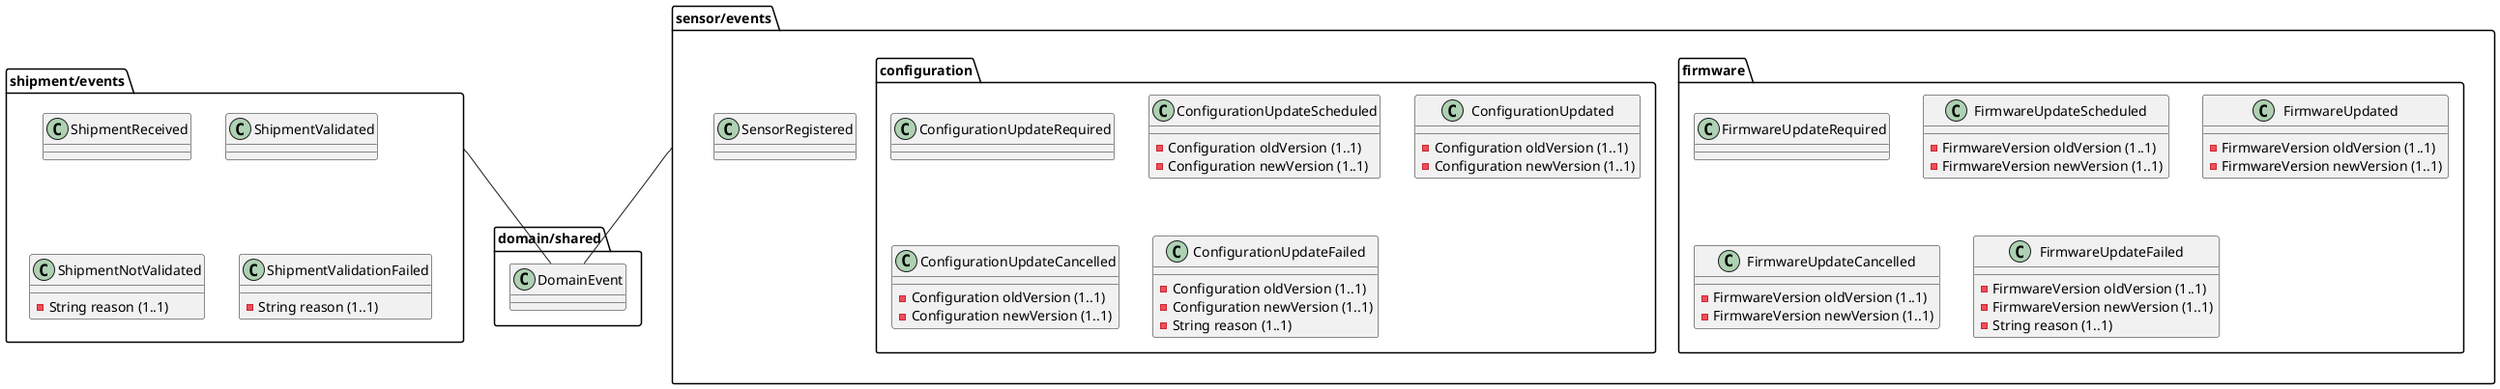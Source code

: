 @startuml

package domain/shared as ds {
  class DomainEvent
}

package shipment/events as she {
  class ShipmentReceived {
  }

  class ShipmentValidated {
  }

  class ShipmentNotValidated {
    -String reason (1..1)
  }

  class ShipmentValidationFailed {
    -String reason (1..1)
  }

}

package sensor/events as see {
  class SensorRegistered {}

  package firmware {
      class FirmwareUpdateRequired

      class FirmwareUpdateScheduled {
        -FirmwareVersion oldVersion (1..1)
        -FirmwareVersion newVersion (1..1)
      }

      class FirmwareUpdated {
        -FirmwareVersion oldVersion (1..1)
        -FirmwareVersion newVersion (1..1)
      }

      class FirmwareUpdateCancelled {
        -FirmwareVersion oldVersion (1..1)
        -FirmwareVersion newVersion (1..1)
      }

      class FirmwareUpdateFailed {
        -FirmwareVersion oldVersion (1..1)
        -FirmwareVersion newVersion (1..1)
        -String reason (1..1)
      }
  }

  package configuration {

    class ConfigurationUpdateRequired

    class ConfigurationUpdateScheduled {
      -Configuration oldVersion (1..1)
      -Configuration newVersion (1..1)
    }

    class ConfigurationUpdated {
      -Configuration oldVersion (1..1)
      -Configuration newVersion (1..1)
    }

    class ConfigurationUpdateCancelled {
      -Configuration oldVersion (1..1)
      -Configuration newVersion (1..1)
    }

    class ConfigurationUpdateFailed {
      -Configuration oldVersion (1..1)
      -Configuration newVersion (1..1)
      -String reason (1..1)
    }
  }
}

she -- DomainEvent
see -- DomainEvent

@enduml
